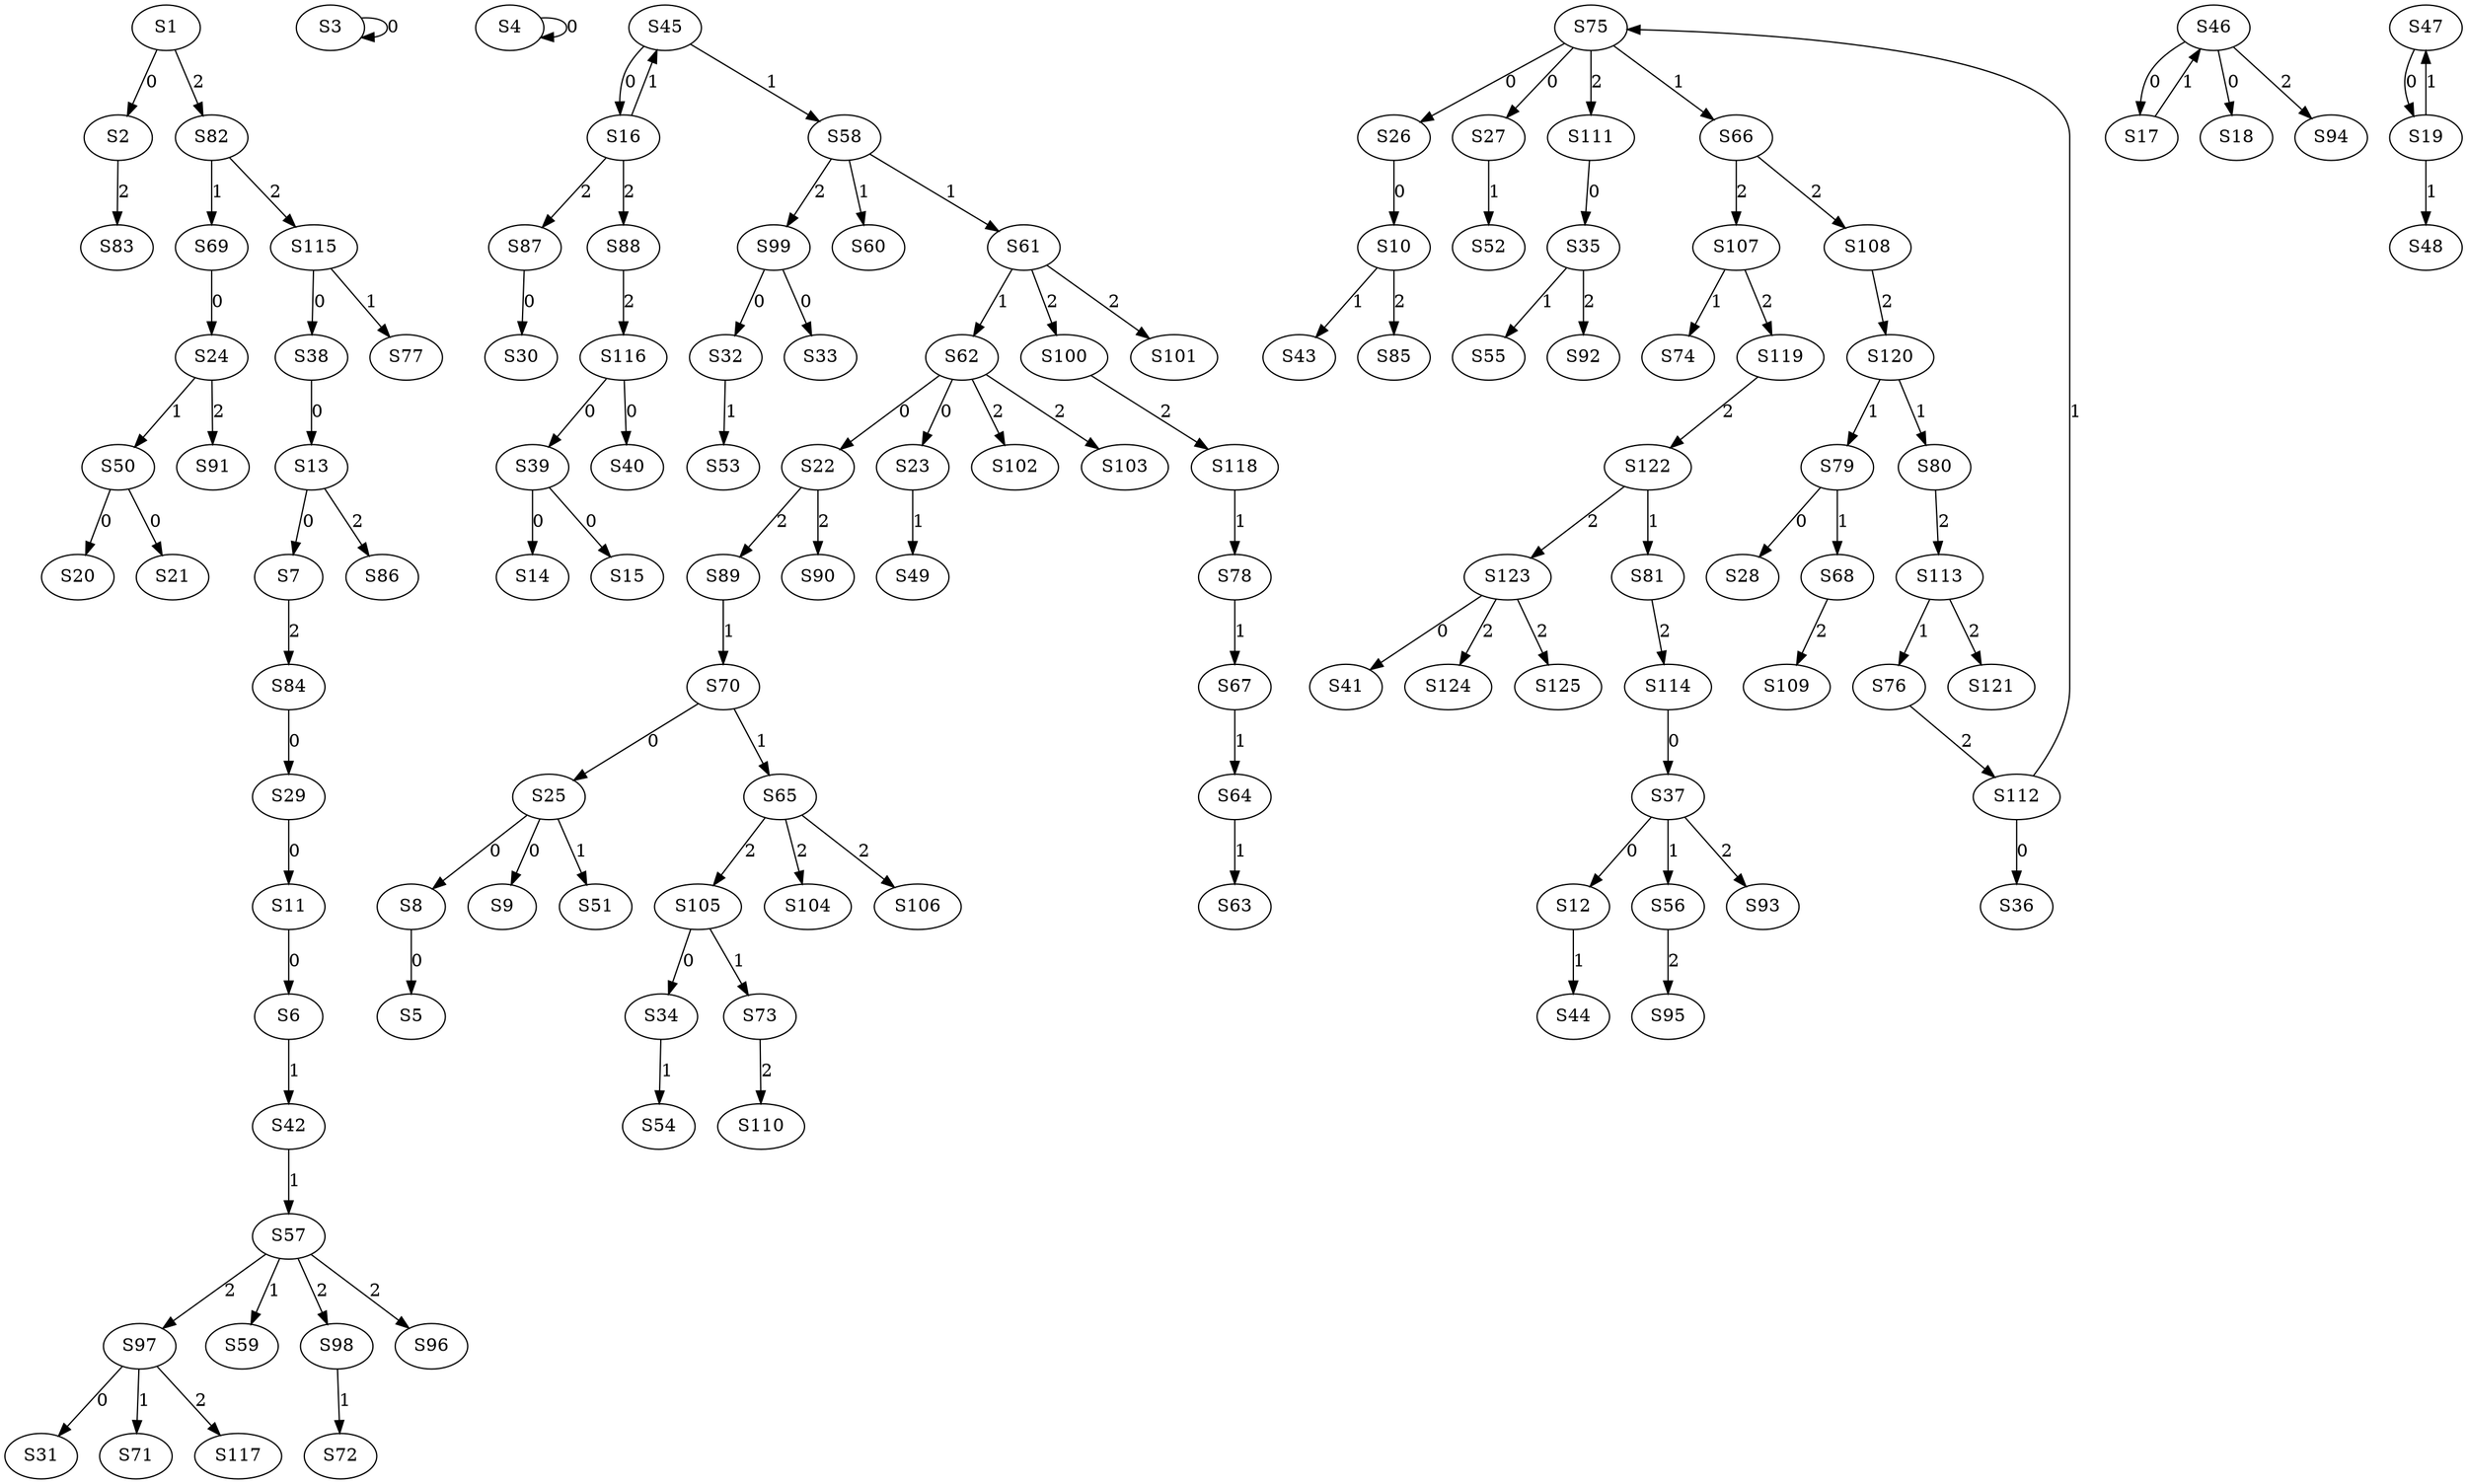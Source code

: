 strict digraph {
	S1 -> S2 [ label = 0 ];
	S3 -> S3 [ label = 0 ];
	S4 -> S4 [ label = 0 ];
	S8 -> S5 [ label = 0 ];
	S11 -> S6 [ label = 0 ];
	S13 -> S7 [ label = 0 ];
	S25 -> S8 [ label = 0 ];
	S25 -> S9 [ label = 0 ];
	S26 -> S10 [ label = 0 ];
	S29 -> S11 [ label = 0 ];
	S37 -> S12 [ label = 0 ];
	S38 -> S13 [ label = 0 ];
	S39 -> S14 [ label = 0 ];
	S39 -> S15 [ label = 0 ];
	S45 -> S16 [ label = 0 ];
	S46 -> S17 [ label = 0 ];
	S46 -> S18 [ label = 0 ];
	S47 -> S19 [ label = 0 ];
	S50 -> S20 [ label = 0 ];
	S50 -> S21 [ label = 0 ];
	S62 -> S22 [ label = 0 ];
	S62 -> S23 [ label = 0 ];
	S69 -> S24 [ label = 0 ];
	S70 -> S25 [ label = 0 ];
	S75 -> S26 [ label = 0 ];
	S75 -> S27 [ label = 0 ];
	S79 -> S28 [ label = 0 ];
	S84 -> S29 [ label = 0 ];
	S87 -> S30 [ label = 0 ];
	S97 -> S31 [ label = 0 ];
	S99 -> S32 [ label = 0 ];
	S99 -> S33 [ label = 0 ];
	S105 -> S34 [ label = 0 ];
	S111 -> S35 [ label = 0 ];
	S112 -> S36 [ label = 0 ];
	S114 -> S37 [ label = 0 ];
	S115 -> S38 [ label = 0 ];
	S116 -> S39 [ label = 0 ];
	S116 -> S40 [ label = 0 ];
	S123 -> S41 [ label = 0 ];
	S6 -> S42 [ label = 1 ];
	S10 -> S43 [ label = 1 ];
	S12 -> S44 [ label = 1 ];
	S16 -> S45 [ label = 1 ];
	S17 -> S46 [ label = 1 ];
	S19 -> S47 [ label = 1 ];
	S19 -> S48 [ label = 1 ];
	S23 -> S49 [ label = 1 ];
	S24 -> S50 [ label = 1 ];
	S25 -> S51 [ label = 1 ];
	S27 -> S52 [ label = 1 ];
	S32 -> S53 [ label = 1 ];
	S34 -> S54 [ label = 1 ];
	S35 -> S55 [ label = 1 ];
	S37 -> S56 [ label = 1 ];
	S42 -> S57 [ label = 1 ];
	S45 -> S58 [ label = 1 ];
	S57 -> S59 [ label = 1 ];
	S58 -> S60 [ label = 1 ];
	S58 -> S61 [ label = 1 ];
	S61 -> S62 [ label = 1 ];
	S64 -> S63 [ label = 1 ];
	S67 -> S64 [ label = 1 ];
	S70 -> S65 [ label = 1 ];
	S75 -> S66 [ label = 1 ];
	S78 -> S67 [ label = 1 ];
	S79 -> S68 [ label = 1 ];
	S82 -> S69 [ label = 1 ];
	S89 -> S70 [ label = 1 ];
	S97 -> S71 [ label = 1 ];
	S98 -> S72 [ label = 1 ];
	S105 -> S73 [ label = 1 ];
	S107 -> S74 [ label = 1 ];
	S112 -> S75 [ label = 1 ];
	S113 -> S76 [ label = 1 ];
	S115 -> S77 [ label = 1 ];
	S118 -> S78 [ label = 1 ];
	S120 -> S79 [ label = 1 ];
	S120 -> S80 [ label = 1 ];
	S122 -> S81 [ label = 1 ];
	S1 -> S82 [ label = 2 ];
	S2 -> S83 [ label = 2 ];
	S7 -> S84 [ label = 2 ];
	S10 -> S85 [ label = 2 ];
	S13 -> S86 [ label = 2 ];
	S16 -> S87 [ label = 2 ];
	S16 -> S88 [ label = 2 ];
	S22 -> S89 [ label = 2 ];
	S22 -> S90 [ label = 2 ];
	S24 -> S91 [ label = 2 ];
	S35 -> S92 [ label = 2 ];
	S37 -> S93 [ label = 2 ];
	S46 -> S94 [ label = 2 ];
	S56 -> S95 [ label = 2 ];
	S57 -> S96 [ label = 2 ];
	S57 -> S97 [ label = 2 ];
	S57 -> S98 [ label = 2 ];
	S58 -> S99 [ label = 2 ];
	S61 -> S100 [ label = 2 ];
	S61 -> S101 [ label = 2 ];
	S62 -> S102 [ label = 2 ];
	S62 -> S103 [ label = 2 ];
	S65 -> S104 [ label = 2 ];
	S65 -> S105 [ label = 2 ];
	S65 -> S106 [ label = 2 ];
	S66 -> S107 [ label = 2 ];
	S66 -> S108 [ label = 2 ];
	S68 -> S109 [ label = 2 ];
	S73 -> S110 [ label = 2 ];
	S75 -> S111 [ label = 2 ];
	S76 -> S112 [ label = 2 ];
	S80 -> S113 [ label = 2 ];
	S81 -> S114 [ label = 2 ];
	S82 -> S115 [ label = 2 ];
	S88 -> S116 [ label = 2 ];
	S97 -> S117 [ label = 2 ];
	S100 -> S118 [ label = 2 ];
	S107 -> S119 [ label = 2 ];
	S108 -> S120 [ label = 2 ];
	S113 -> S121 [ label = 2 ];
	S119 -> S122 [ label = 2 ];
	S122 -> S123 [ label = 2 ];
	S123 -> S124 [ label = 2 ];
	S123 -> S125 [ label = 2 ];
}